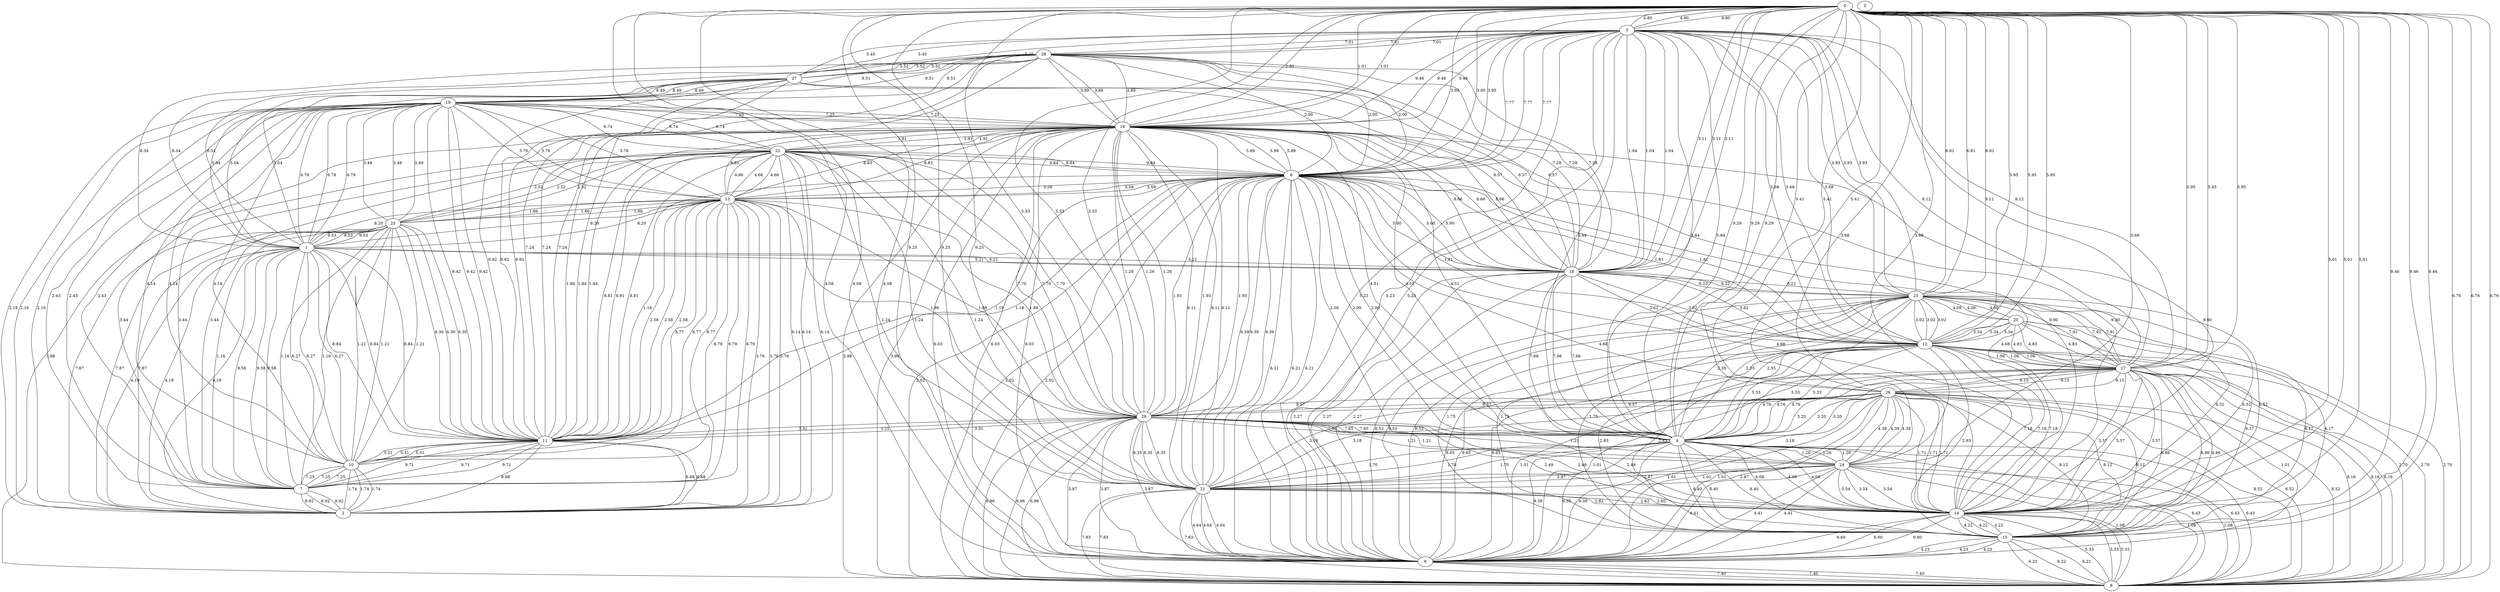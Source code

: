 graph sample {
0 -- 3 [label=4.80];
3 -- 0 [label=4.80];
0 -- 3 [label=4.80];
0 -- 4 [label=9.29];
4 -- 0 [label=9.29];
0 -- 4 [label=9.29];
0 -- 6 [label=3.95];
6 -- 0 [label=3.95];
0 -- 6 [label=3.95];
0 -- 8 [label=6.76];
8 -- 0 [label=6.76];
0 -- 8 [label=6.76];
0 -- 9 [label=4.08];
9 -- 0 [label=4.08];
0 -- 9 [label=4.08];
0 -- 12 [label=5.95];
12 -- 0 [label=5.95];
0 -- 12 [label=5.95];
0 -- 14 [label=5.01];
14 -- 0 [label=5.01];
0 -- 14 [label=5.01];
0 -- 15 [label=9.46];
15 -- 0 [label=9.46];
0 -- 15 [label=9.46];
0 -- 16 [label=1.01];
16 -- 0 [label=1.01];
0 -- 16 [label=1.01];
0 -- 17 [label=5.95];
17 -- 0 [label=5.95];
0 -- 17 [label=5.95];
0 -- 18 [label=3.11];
18 -- 0 [label=3.11];
0 -- 18 [label=3.11];
0 -- 21 [label=9.25];
21 -- 0 [label=9.25];
0 -- 21 [label=9.25];
0 -- 23 [label=6.81];
23 -- 0 [label=6.81];
0 -- 23 [label=6.81];
0 -- 24 [label=3.68];
24 -- 0 [label=3.68];
0 -- 24 [label=3.68];
0 -- 26 [label=5.41];
26 -- 0 [label=5.41];
0 -- 26 [label=5.41];
0 -- 29 [label=3.33];
29 -- 0 [label=3.33];
0 -- 29 [label=3.33];
1 -- 2 [label=4.19];
2 -- 1 [label=4.19];
1 -- 2 [label=4.19];
1 -- 7 [label=9.58];
7 -- 1 [label=9.58];
1 -- 7 [label=9.58];
1 -- 10 [label=6.27];
10 -- 1 [label=6.27];
1 -- 10 [label=6.27];
1 -- 11 [label=8.84];
11 -- 1 [label=8.84];
1 -- 11 [label=8.84];
1 -- 13 [label=8.20];
13 -- 1 [label=8.20];
1 -- 13 [label=8.20];
1 -- 18 [label=5.21];
18 -- 1 [label=5.21];
1 -- 18 [label=5.21];
1 -- 19 [label=6.79];
19 -- 1 [label=6.79];
1 -- 19 [label=6.79];
1 -- 25 [label=9.53];
25 -- 1 [label=9.53];
1 -- 25 [label=9.53];
1 -- 27 [label=5.04];
27 -- 1 [label=5.04];
1 -- 27 [label=5.04];
1 -- 28 [label=8.34];
28 -- 1 [label=8.34];
1 -- 28 [label=8.34];
2 -- 7 [label=8.92];
7 -- 2 [label=8.92];
2 -- 7 [label=8.92];
2 -- 10 [label=1.74];
10 -- 2 [label=1.74];
2 -- 10 [label=1.74];
2 -- 11 [label=6.68];
11 -- 2 [label=6.68];
2 -- 11 [label=6.68];
2 -- 13 [label=3.76];
13 -- 2 [label=3.76];
2 -- 13 [label=3.76];
2 -- 19 [label=2.16];
19 -- 2 [label=2.16];
2 -- 19 [label=2.16];
2 -- 22 [label=6.14];
22 -- 2 [label=6.14];
2 -- 22 [label=6.14];
2 -- 25 [label=7.87];
25 -- 2 [label=7.87];
2 -- 25 [label=7.87];
3 -- 4 [label=5.84];
4 -- 3 [label=5.84];
3 -- 4 [label=5.84];
3 -- 6 [label=7.77];
6 -- 3 [label=7.77];
3 -- 6 [label=7.77];
3 -- 9 [label=5.23];
9 -- 3 [label=5.23];
3 -- 9 [label=5.23];
3 -- 12 [label=5.68];
12 -- 3 [label=5.68];
3 -- 12 [label=5.68];
3 -- 16 [label=9.46];
16 -- 3 [label=9.46];
3 -- 16 [label=9.46];
3 -- 17 [label=8.12];
17 -- 3 [label=8.12];
3 -- 17 [label=8.12];
3 -- 18 [label=1.04];
18 -- 3 [label=1.04];
3 -- 18 [label=1.04];
3 -- 23 [label=3.93];
23 -- 3 [label=3.93];
3 -- 23 [label=3.93];
3 -- 27 [label=5.45];
27 -- 3 [label=5.45];
3 -- 27 [label=5.45];
3 -- 28 [label=7.01];
28 -- 3 [label=7.01];
3 -- 28 [label=7.01];
4 -- 6 [label=2.00];
6 -- 4 [label=2.00];
4 -- 6 [label=2.00];
4 -- 8 [label=6.43];
8 -- 4 [label=6.43];
4 -- 8 [label=6.43];
4 -- 9 [label=9.39];
9 -- 4 [label=9.39];
4 -- 9 [label=9.39];
4 -- 12 [label=5.33];
12 -- 4 [label=5.33];
4 -- 12 [label=5.33];
4 -- 14 [label=4.08];
14 -- 4 [label=4.08];
4 -- 14 [label=4.08];
4 -- 15 [label=8.40];
15 -- 4 [label=8.40];
4 -- 15 [label=8.40];
4 -- 16 [label=4.51];
16 -- 4 [label=4.51];
4 -- 16 [label=4.51];
4 -- 17 [label=4.76];
17 -- 4 [label=4.76];
4 -- 17 [label=4.76];
4 -- 18 [label=7.66];
18 -- 4 [label=7.66];
4 -- 18 [label=7.66];
4 -- 21 [label=1.70];
21 -- 4 [label=1.70];
4 -- 21 [label=1.70];
4 -- 23 [label=2.35];
23 -- 4 [label=2.35];
4 -- 23 [label=2.35];
4 -- 24 [label=1.26];
24 -- 4 [label=1.26];
4 -- 24 [label=1.26];
4 -- 26 [label=3.20];
26 -- 4 [label=3.20];
4 -- 26 [label=3.20];
4 -- 29 [label=7.65];
29 -- 4 [label=7.65];
4 -- 29 [label=7.65];
6 -- 8 [label=2.02];
8 -- 6 [label=2.02];
6 -- 8 [label=2.02];
6 -- 9 [label=6.21];
9 -- 6 [label=6.21];
6 -- 9 [label=6.21];
6 -- 11 [label=1.18];
11 -- 6 [label=1.18];
6 -- 11 [label=1.18];
6 -- 12 [label=1.81];
12 -- 6 [label=1.81];
6 -- 12 [label=1.81];
6 -- 13 [label=3.59];
13 -- 6 [label=3.59];
6 -- 13 [label=3.59];
6 -- 14 [label=4.68];
14 -- 6 [label=4.68];
6 -- 14 [label=4.68];
6 -- 16 [label=5.89];
16 -- 6 [label=5.89];
6 -- 16 [label=5.89];
6 -- 18 [label=5.90];
18 -- 6 [label=5.90];
6 -- 18 [label=5.90];
6 -- 21 [label=9.39];
21 -- 6 [label=9.39];
6 -- 21 [label=9.39];
6 -- 22 [label=9.84];
22 -- 6 [label=9.84];
6 -- 22 [label=9.84];
6 -- 28 [label=2.00];
28 -- 6 [label=2.00];
6 -- 28 [label=2.00];
6 -- 29 [label=1.93];
29 -- 6 [label=1.93];
6 -- 29 [label=1.93];
7 -- 10 [label=7.25];
10 -- 7 [label=7.25];
7 -- 10 [label=7.25];
7 -- 11 [label=9.71];
11 -- 7 [label=9.71];
7 -- 11 [label=9.71];
7 -- 13 [label=6.79];
13 -- 7 [label=6.79];
7 -- 13 [label=6.79];
7 -- 19 [label=2.43];
19 -- 7 [label=2.43];
7 -- 19 [label=2.43];
7 -- 22 [label=3.44];
22 -- 7 [label=3.44];
7 -- 22 [label=3.44];
7 -- 25 [label=1.16];
25 -- 7 [label=1.16];
7 -- 25 [label=1.16];
8 -- 9 [label=7.40];
9 -- 8 [label=7.40];
8 -- 9 [label=7.40];
8 -- 12 [label=2.70];
12 -- 8 [label=2.70];
8 -- 12 [label=2.70];
8 -- 14 [label=5.33];
14 -- 8 [label=5.33];
8 -- 14 [label=5.33];
8 -- 15 [label=6.22];
15 -- 8 [label=6.22];
8 -- 15 [label=6.22];
8 -- 16 [label=3.98];
16 -- 8 [label=3.98];
8 -- 16 [label=3.98];
8 -- 17 [label=8.16];
17 -- 8 [label=8.16];
8 -- 17 [label=8.16];
8 -- 21 [label=7.83];
21 -- 8 [label=7.83];
8 -- 21 [label=7.83];
8 -- 24 [label=1.08];
24 -- 8 [label=1.08];
8 -- 24 [label=1.08];
8 -- 26 [label=8.52];
26 -- 8 [label=8.52];
8 -- 26 [label=8.52];
8 -- 29 [label=6.96];
29 -- 8 [label=6.96];
8 -- 29 [label=6.96];
9 -- 12 [label=9.65];
12 -- 9 [label=9.65];
9 -- 12 [label=9.65];
9 -- 14 [label=6.60];
14 -- 9 [label=6.60];
9 -- 14 [label=6.60];
9 -- 15 [label=4.23];
15 -- 9 [label=4.23];
9 -- 15 [label=4.23];
9 -- 16 [label=6.03];
16 -- 9 [label=6.03];
9 -- 16 [label=6.03];
9 -- 17 [label=1.01];
17 -- 9 [label=1.01];
9 -- 17 [label=1.01];
9 -- 18 [label=2.27];
18 -- 9 [label=2.27];
9 -- 18 [label=2.27];
9 -- 21 [label=4.64];
21 -- 9 [label=4.64];
9 -- 21 [label=4.64];
9 -- 23 [label=8.53];
23 -- 9 [label=8.53];
9 -- 23 [label=8.53];
9 -- 24 [label=4.41];
24 -- 9 [label=4.41];
9 -- 24 [label=4.41];
9 -- 26 [label=1.01];
26 -- 9 [label=1.01];
9 -- 26 [label=1.01];
9 -- 29 [label=3.87];
29 -- 9 [label=3.87];
9 -- 29 [label=3.87];
10 -- 11 [label=5.51];
11 -- 10 [label=5.51];
10 -- 11 [label=5.51];
10 -- 13 [label=8.77];
13 -- 10 [label=8.77];
10 -- 13 [label=8.77];
10 -- 19 [label=4.14];
19 -- 10 [label=4.14];
10 -- 19 [label=4.14];
10 -- 25 [label=1.21];
25 -- 10 [label=1.21];
10 -- 25 [label=1.21];
11 -- 13 [label=2.58];
13 -- 11 [label=2.58];
11 -- 13 [label=2.58];
11 -- 16 [label=1.84];
16 -- 11 [label=1.84];
11 -- 16 [label=1.84];
11 -- 19 [label=9.42];
19 -- 11 [label=9.42];
11 -- 19 [label=9.42];
11 -- 22 [label=8.81];
22 -- 11 [label=8.81];
11 -- 22 [label=8.81];
11 -- 25 [label=6.30];
25 -- 11 [label=6.30];
11 -- 25 [label=6.30];
11 -- 27 [label=9.92];
27 -- 11 [label=9.92];
11 -- 27 [label=9.92];
11 -- 28 [label=7.24];
28 -- 11 [label=7.24];
11 -- 28 [label=7.24];
11 -- 29 [label=3.31];
29 -- 11 [label=3.31];
11 -- 29 [label=3.31];
12 -- 14 [label=7.18];
14 -- 12 [label=7.18];
12 -- 14 [label=7.18];
12 -- 15 [label=2.83];
15 -- 12 [label=2.83];
12 -- 15 [label=2.83];
12 -- 17 [label=1.06];
17 -- 12 [label=1.06];
12 -- 17 [label=1.06];
12 -- 18 [label=3.62];
18 -- 12 [label=3.62];
12 -- 18 [label=3.62];
12 -- 20 [label=5.34];
20 -- 12 [label=5.34];
12 -- 20 [label=5.34];
12 -- 23 [label=3.02];
23 -- 12 [label=3.02];
12 -- 23 [label=3.02];
13 -- 16 [label=8.83];
16 -- 13 [label=8.83];
13 -- 16 [label=8.83];
13 -- 19 [label=3.76];
19 -- 13 [label=3.76];
13 -- 19 [label=3.76];
13 -- 22 [label=4.66];
22 -- 13 [label=4.66];
13 -- 22 [label=4.66];
13 -- 25 [label=1.66];
25 -- 13 [label=1.66];
13 -- 25 [label=1.66];
13 -- 29 [label=1.86];
29 -- 13 [label=1.86];
13 -- 29 [label=1.86];
14 -- 15 [label=4.22];
15 -- 14 [label=4.22];
14 -- 15 [label=4.22];
14 -- 16 [label=9.90];
16 -- 14 [label=9.90];
14 -- 16 [label=9.90];
14 -- 17 [label=3.57];
17 -- 14 [label=3.57];
14 -- 17 [label=3.57];
14 -- 21 [label=2.82];
21 -- 14 [label=2.82];
14 -- 21 [label=2.82];
14 -- 23 [label=6.52];
23 -- 14 [label=6.52];
14 -- 23 [label=6.52];
14 -- 24 [label=3.54];
24 -- 14 [label=3.54];
14 -- 24 [label=3.54];
14 -- 26 [label=1.71];
26 -- 14 [label=1.71];
14 -- 26 [label=1.71];
14 -- 29 [label=2.49];
29 -- 14 [label=2.49];
14 -- 29 [label=2.49];
15 -- 17 [label=6.86];
17 -- 15 [label=6.86];
15 -- 17 [label=6.86];
15 -- 20 [label=6.17];
20 -- 15 [label=6.17];
15 -- 20 [label=6.17];
15 -- 23 [label=1.75];
23 -- 15 [label=1.75];
15 -- 23 [label=1.75];
15 -- 26 [label=8.12];
26 -- 15 [label=8.12];
15 -- 26 [label=8.12];
16 -- 18 [label=8.66];
18 -- 16 [label=8.66];
16 -- 18 [label=8.66];
16 -- 19 [label=7.25];
19 -- 16 [label=7.25];
16 -- 19 [label=7.25];
16 -- 21 [label=8.11];
21 -- 16 [label=8.11];
16 -- 21 [label=8.11];
16 -- 22 [label=1.91];
22 -- 16 [label=1.91];
16 -- 22 [label=1.91];
16 -- 28 [label=3.89];
28 -- 16 [label=3.89];
16 -- 28 [label=3.89];
16 -- 29 [label=1.26];
29 -- 16 [label=1.26];
16 -- 29 [label=1.26];
17 -- 20 [label=4.83];
20 -- 17 [label=4.83];
17 -- 20 [label=4.83];
17 -- 23 [label=7.91];
23 -- 17 [label=7.91];
17 -- 23 [label=7.91];
17 -- 26 [label=9.15];
26 -- 17 [label=9.15];
17 -- 26 [label=9.15];
18 -- 23 [label=6.22];
23 -- 18 [label=6.22];
18 -- 23 [label=6.22];
18 -- 27 [label=6.57];
27 -- 18 [label=6.57];
18 -- 27 [label=6.57];
18 -- 28 [label=7.28];
28 -- 18 [label=7.28];
18 -- 28 [label=7.28];
19 -- 22 [label=6.74];
22 -- 19 [label=6.74];
19 -- 22 [label=6.74];
19 -- 25 [label=3.49];
25 -- 19 [label=3.49];
19 -- 25 [label=3.49];
19 -- 27 [label=8.49];
27 -- 19 [label=8.49];
19 -- 27 [label=8.49];
19 -- 28 [label=9.51];
28 -- 19 [label=9.51];
19 -- 28 [label=9.51];
20 -- 23 [label=4.08];
23 -- 20 [label=4.08];
20 -- 23 [label=4.08];
21 -- 22 [label=1.24];
22 -- 21 [label=1.24];
21 -- 22 [label=1.24];
21 -- 24 [label=2.87];
24 -- 21 [label=2.87];
21 -- 24 [label=2.87];
21 -- 26 [label=3.18];
26 -- 21 [label=3.18];
21 -- 26 [label=3.18];
21 -- 29 [label=8.35];
29 -- 21 [label=8.35];
21 -- 29 [label=8.35];
22 -- 25 [label=2.52];
25 -- 22 [label=2.52];
22 -- 25 [label=2.52];
22 -- 29 [label=7.70];
29 -- 22 [label=7.70];
22 -- 29 [label=7.70];
24 -- 26 [label=4.38];
26 -- 24 [label=4.38];
24 -- 26 [label=4.38];
24 -- 29 [label=1.21];
29 -- 24 [label=1.21];
24 -- 29 [label=1.21];
26 -- 29 [label=9.57];
29 -- 26 [label=9.57];
26 -- 29 [label=9.57];
27 -- 28 [label=5.52];
28 -- 27 [label=5.52];
27 -- 28 [label=5.52];
5;
}